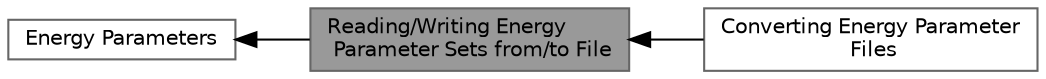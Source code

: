 digraph "Reading/Writing Energy Parameter Sets from/to File"
{
 // INTERACTIVE_SVG=YES
 // LATEX_PDF_SIZE
  bgcolor="transparent";
  edge [fontname=Helvetica,fontsize=10,labelfontname=Helvetica,labelfontsize=10];
  node [fontname=Helvetica,fontsize=10,shape=box,height=0.2,width=0.4];
  rankdir=LR;
  Node2 [label="Energy Parameters",height=0.2,width=0.4,color="grey40", fillcolor="white", style="filled",URL="$group__energy__parameters.html",tooltip="All relevant functions to retrieve and copy pre-calculated energy parameter sets as well as reading/w..."];
  Node3 [label="Converting Energy Parameter\l Files",height=0.2,width=0.4,color="grey40", fillcolor="white", style="filled",URL="$group__energy__parameters__convert.html",tooltip="Convert energy parameter files into the latest format."];
  Node1 [label="Reading/Writing Energy\l Parameter Sets from/to File",height=0.2,width=0.4,color="gray40", fillcolor="grey60", style="filled", fontcolor="black",tooltip="Read and Write energy parameter sets from and to files or strings."];
  Node2->Node1 [shape=plaintext, dir="back", style="solid"];
  Node1->Node3 [shape=plaintext, dir="back", style="solid"];
}
